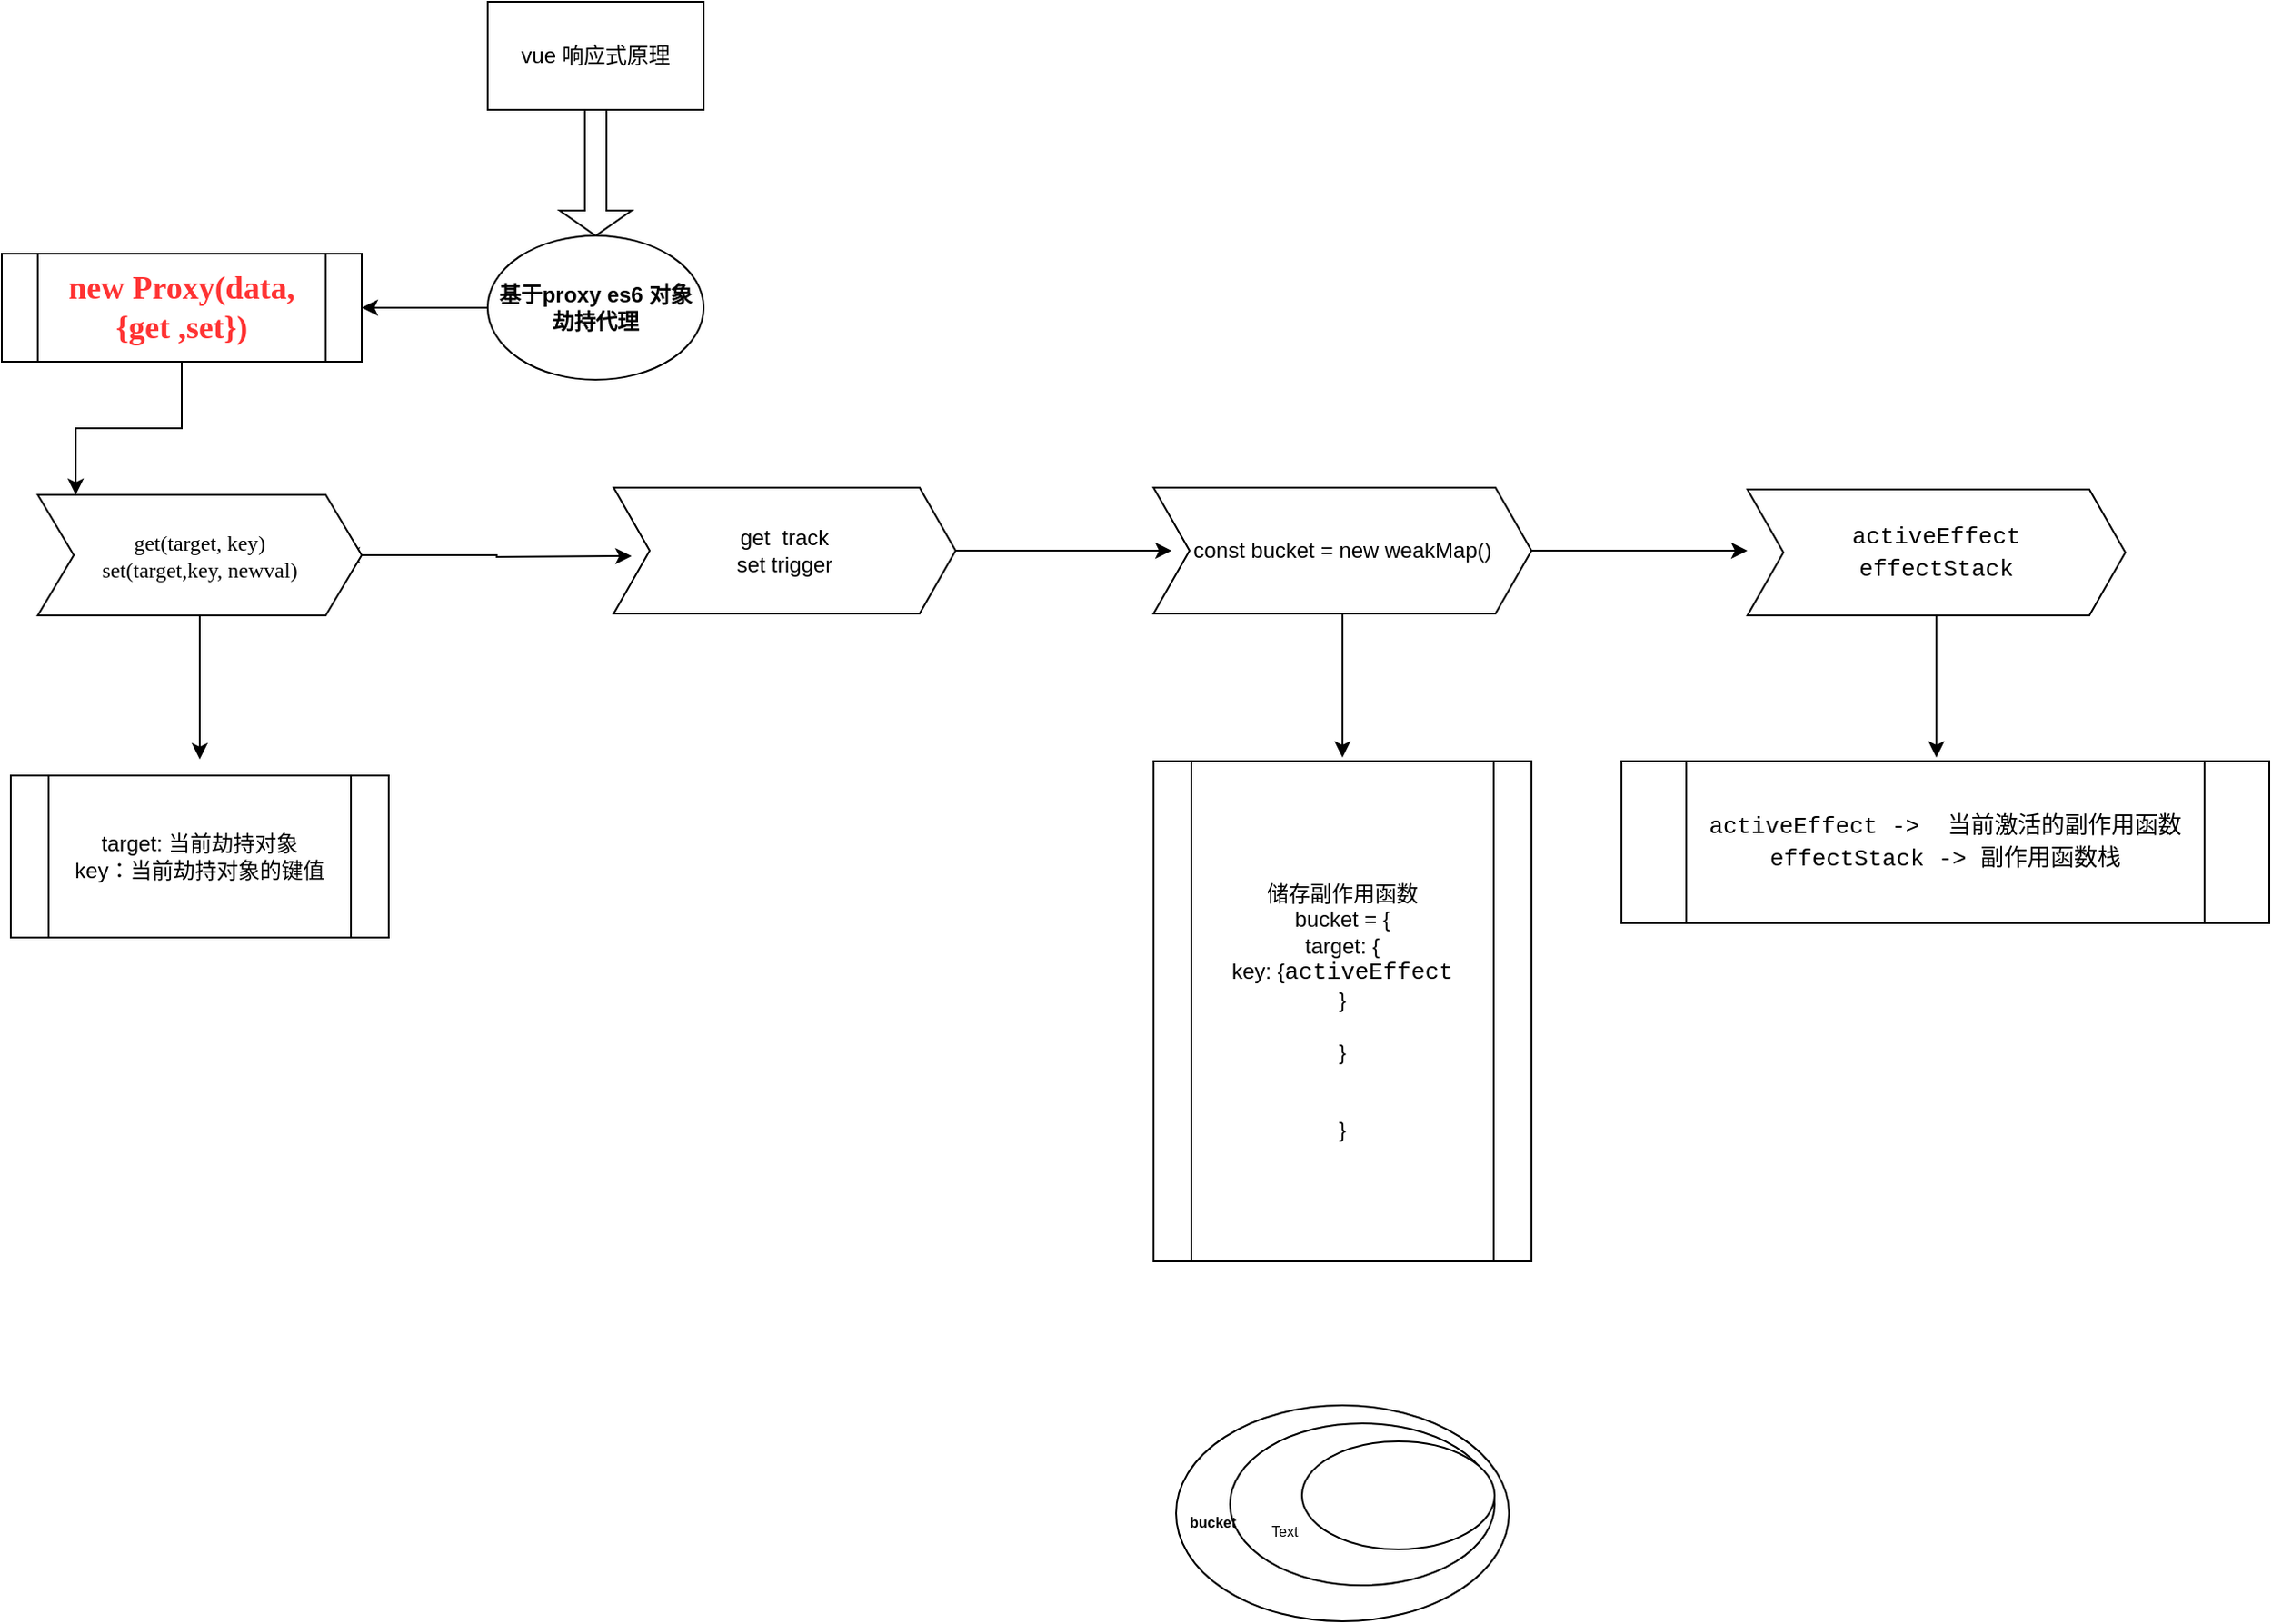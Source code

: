 <mxfile version="12.2.4" pages="1"><diagram id="GEFwWPoiQ1l3gtG_6OTn" name="Page-1"><mxGraphModel dx="862" dy="669" grid="1" gridSize="10" guides="1" tooltips="1" connect="1" arrows="1" fold="1" page="1" pageScale="1" pageWidth="827" pageHeight="1169" math="0" shadow="0"><root><mxCell id="0"/><mxCell id="1" parent="0"/><mxCell id="2" value="vue 响应式原理" style="rounded=0;whiteSpace=wrap;html=1;" parent="1" vertex="1"><mxGeometry x="300" y="290" width="120" height="60" as="geometry"/></mxCell><mxCell id="4" value="" style="shape=singleArrow;direction=south;whiteSpace=wrap;html=1;" parent="1" vertex="1"><mxGeometry x="340" y="350" width="40" height="70" as="geometry"/></mxCell><mxCell id="15" value="" style="edgeStyle=orthogonalEdgeStyle;rounded=0;orthogonalLoop=1;jettySize=auto;html=1;entryX=1;entryY=0.5;entryDx=0;entryDy=0;" parent="1" source="7" target="16" edge="1"><mxGeometry relative="1" as="geometry"><mxPoint x="500" y="460" as="targetPoint"/></mxGeometry></mxCell><mxCell id="7" value="&lt;b&gt;基于proxy es6 对象劫持代理&lt;/b&gt;" style="ellipse;whiteSpace=wrap;html=1;" parent="1" vertex="1"><mxGeometry x="300" y="420" width="120" height="80" as="geometry"/></mxCell><mxCell id="18" style="edgeStyle=orthogonalEdgeStyle;rounded=0;orthogonalLoop=1;jettySize=auto;html=1;exitX=1;exitY=0.5;exitDx=0;exitDy=0;" parent="1" source="11" edge="1"><mxGeometry relative="1" as="geometry"><mxPoint x="220" y="598" as="targetPoint"/></mxGeometry></mxCell><mxCell id="22" value="" style="edgeStyle=orthogonalEdgeStyle;rounded=0;orthogonalLoop=1;jettySize=auto;html=1;" parent="1" source="11" edge="1"><mxGeometry relative="1" as="geometry"><mxPoint x="140" y="711" as="targetPoint"/></mxGeometry></mxCell><mxCell id="31" style="edgeStyle=orthogonalEdgeStyle;rounded=0;orthogonalLoop=1;jettySize=auto;html=1;exitX=1;exitY=0.5;exitDx=0;exitDy=0;" edge="1" parent="1" source="11"><mxGeometry relative="1" as="geometry"><mxPoint x="380" y="598" as="targetPoint"/></mxGeometry></mxCell><mxCell id="11" value="&lt;font face=&quot;Comic Sans MS&quot;&gt;get(target, key)&lt;br&gt;set(target,key, newval)&lt;/font&gt;" style="shape=step;perimeter=stepPerimeter;whiteSpace=wrap;html=1;fixedSize=1;" parent="1" vertex="1"><mxGeometry x="50" y="564" width="180" height="67" as="geometry"/></mxCell><mxCell id="25" value="" style="edgeStyle=orthogonalEdgeStyle;rounded=0;orthogonalLoop=1;jettySize=auto;html=1;" parent="1" source="13" edge="1"><mxGeometry relative="1" as="geometry"><mxPoint x="775" y="710" as="targetPoint"/></mxGeometry></mxCell><mxCell id="34" style="edgeStyle=orthogonalEdgeStyle;rounded=0;orthogonalLoop=1;jettySize=auto;html=1;exitX=1;exitY=0.5;exitDx=0;exitDy=0;" edge="1" parent="1" source="13"><mxGeometry relative="1" as="geometry"><mxPoint x="1000" y="595" as="targetPoint"/></mxGeometry></mxCell><mxCell id="13" value="const bucket = new weakMap()" style="shape=step;perimeter=stepPerimeter;whiteSpace=wrap;html=1;fixedSize=1;" parent="1" vertex="1"><mxGeometry x="670" y="560" width="210" height="70" as="geometry"/></mxCell><mxCell id="17" style="edgeStyle=orthogonalEdgeStyle;rounded=0;orthogonalLoop=1;jettySize=auto;html=1;entryX=0.117;entryY=0;entryDx=0;entryDy=0;entryPerimeter=0;" parent="1" source="16" target="11" edge="1"><mxGeometry relative="1" as="geometry"/></mxCell><mxCell id="16" value="&lt;h2&gt;&lt;b&gt;&lt;font face=&quot;Comic Sans MS&quot; color=&quot;#ff3333&quot;&gt;new Proxy(data, {get ,set})&lt;/font&gt;&lt;/b&gt;&lt;/h2&gt;" style="shape=process;whiteSpace=wrap;html=1;backgroundOutline=1;" parent="1" vertex="1"><mxGeometry x="30" y="430" width="200" height="60" as="geometry"/></mxCell><mxCell id="32" style="edgeStyle=orthogonalEdgeStyle;rounded=0;orthogonalLoop=1;jettySize=auto;html=1;" edge="1" parent="1" source="12"><mxGeometry relative="1" as="geometry"><mxPoint x="680" y="595" as="targetPoint"/></mxGeometry></mxCell><mxCell id="12" value="get&amp;nbsp; track&lt;br&gt;set trigger" style="shape=step;perimeter=stepPerimeter;whiteSpace=wrap;html=1;fixedSize=1;" parent="1" vertex="1"><mxGeometry x="370" y="560" width="190" height="70" as="geometry"/></mxCell><mxCell id="23" value="target: 当前劫持对象&lt;br&gt;key&lt;font face=&quot;Comic Sans MS&quot;&gt;：当前劫持对象的键值&lt;/font&gt;" style="shape=process;whiteSpace=wrap;html=1;backgroundOutline=1;" parent="1" vertex="1"><mxGeometry x="35" y="720" width="210" height="90" as="geometry"/></mxCell><mxCell id="28" style="edgeStyle=orthogonalEdgeStyle;rounded=0;orthogonalLoop=1;jettySize=auto;html=1;" edge="1" parent="1" source="26"><mxGeometry relative="1" as="geometry"><mxPoint x="1105" y="710" as="targetPoint"/></mxGeometry></mxCell><mxCell id="26" value="&lt;div style=&quot;font-family: &amp;#34;consolas&amp;#34; , &amp;#34;courier new&amp;#34; , monospace ; font-size: 13px ; line-height: 18px ; white-space: pre&quot;&gt;&lt;span style=&quot;background-color: rgb(255 , 255 , 255)&quot;&gt;activeEffect&lt;/span&gt;&lt;/div&gt;&lt;div style=&quot;font-family: &amp;#34;consolas&amp;#34; , &amp;#34;courier new&amp;#34; , monospace ; font-size: 13px ; line-height: 18px ; white-space: pre&quot;&gt;&lt;span style=&quot;background-color: rgb(255 , 255 , 255)&quot;&gt;effectStack&lt;/span&gt;&lt;/div&gt;" style="shape=step;perimeter=stepPerimeter;whiteSpace=wrap;html=1;fixedSize=1;" vertex="1" parent="1"><mxGeometry x="1000" y="561" width="210" height="70" as="geometry"/></mxCell><mxCell id="27" value="Text" style="text;html=1;resizable=0;points=[];autosize=1;align=left;verticalAlign=top;spacingTop=-4;" vertex="1" parent="1"><mxGeometry x="1114" y="712" width="40" height="20" as="geometry"/></mxCell><mxCell id="29" value="储存副作用函数&lt;br&gt;bucket = {&lt;br&gt;target: {&lt;br&gt;key: {&lt;span style=&quot;font-family: &amp;#34;consolas&amp;#34; , &amp;#34;courier new&amp;#34; , monospace ; font-size: 13px ; white-space: pre ; background-color: rgb(255 , 255 , 255)&quot;&gt;activeEffect&lt;/span&gt;&lt;br&gt;}&lt;br&gt;&lt;br&gt;}&lt;br&gt;&lt;br&gt;&lt;br&gt;}" style="shape=process;whiteSpace=wrap;html=1;backgroundOutline=1;align=center;" vertex="1" parent="1"><mxGeometry x="670" y="712" width="210" height="278" as="geometry"/></mxCell><mxCell id="30" value="&lt;div style=&quot;font-family: &amp;#34;consolas&amp;#34; , &amp;#34;courier new&amp;#34; , monospace ; font-size: 13px ; line-height: 18px ; white-space: pre&quot;&gt;&lt;span style=&quot;background-color: rgb(255 , 255 , 255)&quot;&gt;activeEffect -&amp;gt;  当前激活的副作用函数&lt;/span&gt;&lt;/div&gt;&lt;div style=&quot;font-family: &amp;#34;consolas&amp;#34; , &amp;#34;courier new&amp;#34; , monospace ; font-size: 13px ; line-height: 18px ; white-space: pre&quot;&gt;&lt;span style=&quot;background-color: rgb(255 , 255 , 255)&quot;&gt;effectStack -&amp;gt; 副作用函数栈&lt;/span&gt;&lt;/div&gt;" style="shape=process;whiteSpace=wrap;html=1;backgroundOutline=1;" vertex="1" parent="1"><mxGeometry x="930" y="712" width="360" height="90" as="geometry"/></mxCell><mxCell id="36" value="" style="ellipse;whiteSpace=wrap;html=1;fontSize=11;" vertex="1" parent="1"><mxGeometry x="682.5" y="1070" width="185" height="120" as="geometry"/></mxCell><mxCell id="37" value="" style="ellipse;whiteSpace=wrap;html=1;" vertex="1" parent="1"><mxGeometry x="712.5" y="1080" width="147" height="90" as="geometry"/></mxCell><mxCell id="38" value="" style="ellipse;whiteSpace=wrap;html=1;" vertex="1" parent="1"><mxGeometry x="752.5" y="1090" width="107" height="60" as="geometry"/></mxCell><mxCell id="42" value="bucket" style="text;html=1;strokeColor=none;fillColor=none;align=center;verticalAlign=middle;whiteSpace=wrap;rounded=0;fontSize=8;fontStyle=1" vertex="1" parent="1"><mxGeometry x="682.5" y="1125" width="40" height="20" as="geometry"/></mxCell><mxCell id="44" value="Text" style="text;html=1;strokeColor=none;fillColor=none;align=center;verticalAlign=middle;whiteSpace=wrap;rounded=0;fontSize=8;" vertex="1" parent="1"><mxGeometry x="722.5" y="1130" width="40" height="20" as="geometry"/></mxCell></root></mxGraphModel></diagram></mxfile>
